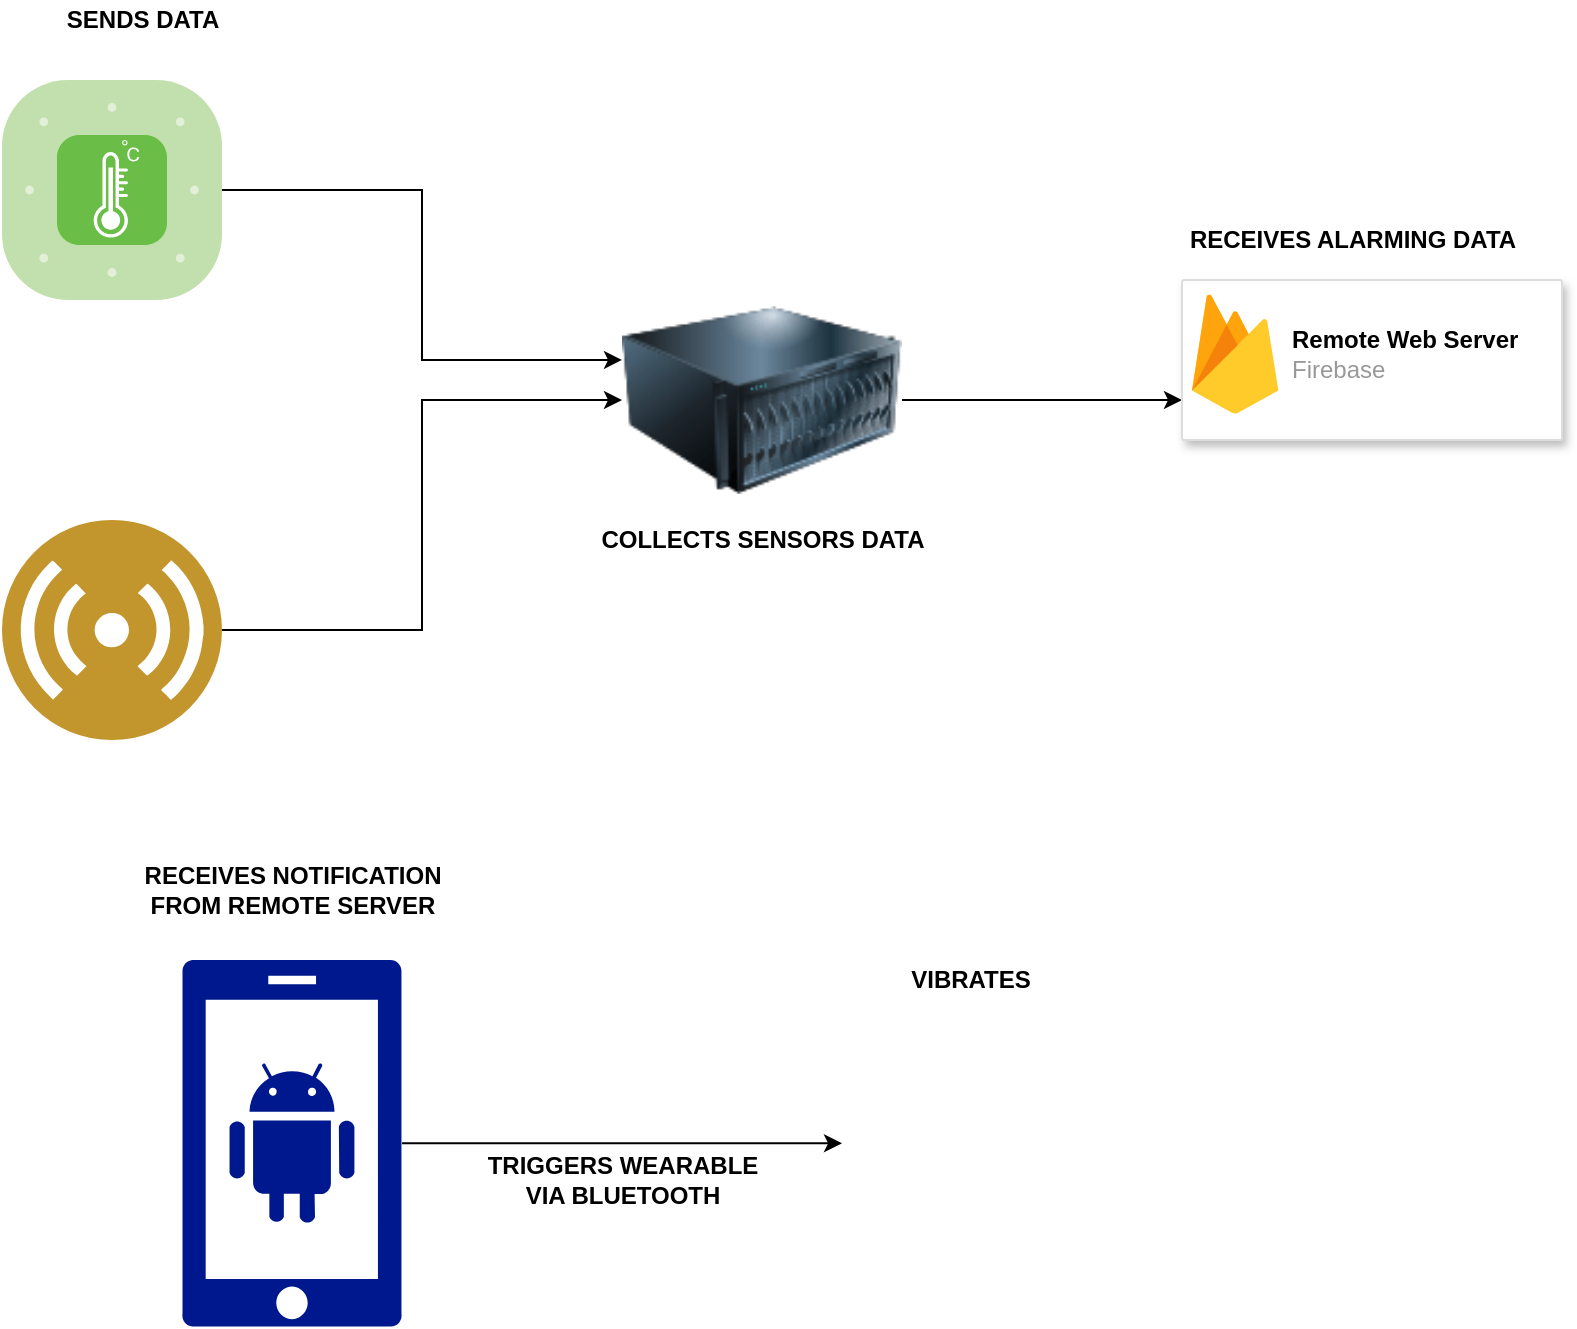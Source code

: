 <mxfile version="13.8.6" type="device"><diagram id="atdK-fM663PlmMLCola9" name="Page-1"><mxGraphModel dx="914" dy="826" grid="1" gridSize="10" guides="1" tooltips="1" connect="1" arrows="1" fold="1" page="1" pageScale="1" pageWidth="850" pageHeight="1100" math="0" shadow="0"><root><mxCell id="0"/><mxCell id="1" parent="0"/><mxCell id="MkOUChWWVAIHKv6Z8axL-8" style="edgeStyle=orthogonalEdgeStyle;rounded=0;orthogonalLoop=1;jettySize=auto;html=1;exitX=1;exitY=0.5;exitDx=0;exitDy=0;exitPerimeter=0;entryX=0;entryY=0.357;entryDx=0;entryDy=0;entryPerimeter=0;" edge="1" parent="1" source="MkOUChWWVAIHKv6Z8axL-1" target="MkOUChWWVAIHKv6Z8axL-3"><mxGeometry relative="1" as="geometry"/></mxCell><mxCell id="MkOUChWWVAIHKv6Z8axL-1" value="" style="verticalLabelPosition=bottom;html=1;fillColor=#6ABD46;strokeColor=#ffffff;verticalAlign=top;align=center;points=[[0.085,0.085,0],[0.915,0.085,0],[0.915,0.915,0],[0.085,0.915,0],[0.25,0,0],[0.5,0,0],[0.75,0,0],[1,0.25,0],[1,0.5,0],[1,0.75,0],[0.75,1,0],[0.5,1,0],[0.25,1,0],[0,0.75,0],[0,0.5,0],[0,0.25,0]];pointerEvents=1;shape=mxgraph.cisco_safe.compositeIcon;bgIcon=mxgraph.cisco_safe.architecture.generic_appliance;resIcon=mxgraph.cisco_safe.architecture.sensor;" vertex="1" parent="1"><mxGeometry x="60" y="90" width="110" height="110" as="geometry"/></mxCell><mxCell id="MkOUChWWVAIHKv6Z8axL-9" style="edgeStyle=orthogonalEdgeStyle;rounded=0;orthogonalLoop=1;jettySize=auto;html=1;exitX=1;exitY=0.5;exitDx=0;exitDy=0;" edge="1" parent="1" source="MkOUChWWVAIHKv6Z8axL-2" target="MkOUChWWVAIHKv6Z8axL-3"><mxGeometry relative="1" as="geometry"/></mxCell><mxCell id="MkOUChWWVAIHKv6Z8axL-2" value="" style="aspect=fixed;perimeter=ellipsePerimeter;html=1;align=center;shadow=0;dashed=0;fontColor=#4277BB;labelBackgroundColor=#ffffff;fontSize=12;spacingTop=3;image;image=img/lib/ibm/users/sensor.svg;" vertex="1" parent="1"><mxGeometry x="60" y="310" width="110" height="110" as="geometry"/></mxCell><mxCell id="MkOUChWWVAIHKv6Z8axL-11" style="edgeStyle=orthogonalEdgeStyle;rounded=0;orthogonalLoop=1;jettySize=auto;html=1;exitX=1;exitY=0.5;exitDx=0;exitDy=0;entryX=0;entryY=0.75;entryDx=0;entryDy=0;" edge="1" parent="1" source="MkOUChWWVAIHKv6Z8axL-3" target="MkOUChWWVAIHKv6Z8axL-4"><mxGeometry relative="1" as="geometry"/></mxCell><mxCell id="MkOUChWWVAIHKv6Z8axL-3" value="" style="image;html=1;image=img/lib/clip_art/computers/Server_128x128.png" vertex="1" parent="1"><mxGeometry x="370" y="180" width="140" height="140" as="geometry"/></mxCell><mxCell id="MkOUChWWVAIHKv6Z8axL-4" value="" style="strokeColor=#dddddd;shadow=1;strokeWidth=1;rounded=1;absoluteArcSize=1;arcSize=2;" vertex="1" parent="1"><mxGeometry x="650" y="190" width="190" height="80" as="geometry"/></mxCell><mxCell id="MkOUChWWVAIHKv6Z8axL-5" value="&lt;b&gt;&lt;font color=&quot;#000000&quot;&gt;Remote Web Server&lt;/font&gt;&lt;/b&gt;&lt;br&gt;Firebase" style="dashed=0;connectable=0;html=1;fillColor=#5184F3;strokeColor=none;shape=mxgraph.gcp2.firebase;part=1;labelPosition=right;verticalLabelPosition=middle;align=left;verticalAlign=middle;spacingLeft=5;fontColor=#999999;fontSize=12;" vertex="1" parent="MkOUChWWVAIHKv6Z8axL-4"><mxGeometry width="43.2" height="60" relative="1" as="geometry"><mxPoint x="5" y="7" as="offset"/></mxGeometry></mxCell><mxCell id="MkOUChWWVAIHKv6Z8axL-18" style="edgeStyle=orthogonalEdgeStyle;rounded=0;orthogonalLoop=1;jettySize=auto;html=1;exitX=1;exitY=0.5;exitDx=0;exitDy=0;exitPerimeter=0;" edge="1" parent="1" source="MkOUChWWVAIHKv6Z8axL-6" target="MkOUChWWVAIHKv6Z8axL-7"><mxGeometry relative="1" as="geometry"/></mxCell><mxCell id="MkOUChWWVAIHKv6Z8axL-6" value="" style="aspect=fixed;pointerEvents=1;shadow=0;dashed=0;html=1;strokeColor=none;labelPosition=center;verticalLabelPosition=bottom;verticalAlign=top;align=center;fillColor=#00188D;shape=mxgraph.mscae.enterprise.android_phone" vertex="1" parent="1"><mxGeometry x="150" y="530" width="110" height="183.33" as="geometry"/></mxCell><mxCell id="MkOUChWWVAIHKv6Z8axL-7" value="" style="shape=image;html=1;verticalAlign=top;verticalLabelPosition=bottom;labelBackgroundColor=#ffffff;imageAspect=0;aspect=fixed;image=https://cdn4.iconfinder.com/data/icons/technology-filled-outline/128/EXPAND_ICONFINDER_COLOR_TECHNOLOGY-03-128.png" vertex="1" parent="1"><mxGeometry x="480" y="557.66" width="128" height="128" as="geometry"/></mxCell><mxCell id="MkOUChWWVAIHKv6Z8axL-12" value="SENDS DATA" style="text;html=1;align=center;verticalAlign=middle;resizable=0;points=[];autosize=1;fontStyle=1" vertex="1" parent="1"><mxGeometry x="80" y="50" width="100" height="20" as="geometry"/></mxCell><mxCell id="MkOUChWWVAIHKv6Z8axL-13" value="COLLECTS SENSORS DATA" style="text;html=1;align=center;verticalAlign=middle;resizable=0;points=[];autosize=1;fontStyle=1" vertex="1" parent="1"><mxGeometry x="340" y="310" width="200" height="20" as="geometry"/></mxCell><mxCell id="MkOUChWWVAIHKv6Z8axL-14" value="&lt;div&gt;RECEIVES NOTIFICATION &lt;br&gt;&lt;/div&gt;&lt;div&gt;FROM REMOTE SERVER&lt;/div&gt;" style="text;html=1;align=center;verticalAlign=middle;resizable=0;points=[];autosize=1;fontStyle=1" vertex="1" parent="1"><mxGeometry x="110" y="480" width="190" height="30" as="geometry"/></mxCell><mxCell id="MkOUChWWVAIHKv6Z8axL-15" value="RECEIVES ALARMING DATA" style="text;html=1;align=center;verticalAlign=middle;resizable=0;points=[];autosize=1;fontStyle=1" vertex="1" parent="1"><mxGeometry x="630" y="160" width="210" height="20" as="geometry"/></mxCell><mxCell id="MkOUChWWVAIHKv6Z8axL-19" value="&lt;div&gt;TRIGGERS WEARABLE &lt;br&gt;&lt;/div&gt;&lt;div&gt;VIA BLUETOOTH&lt;/div&gt;" style="text;html=1;align=center;verticalAlign=middle;resizable=0;points=[];autosize=1;fontStyle=1" vertex="1" parent="1"><mxGeometry x="285" y="625" width="170" height="30" as="geometry"/></mxCell><mxCell id="MkOUChWWVAIHKv6Z8axL-20" value="VIBRATES" style="text;html=1;align=center;verticalAlign=middle;resizable=0;points=[];autosize=1;fontStyle=1" vertex="1" parent="1"><mxGeometry x="499" y="530" width="90" height="20" as="geometry"/></mxCell></root></mxGraphModel></diagram></mxfile>